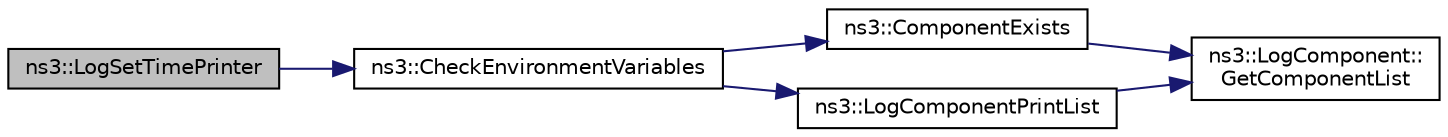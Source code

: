 digraph "ns3::LogSetTimePrinter"
{
 // LATEX_PDF_SIZE
  edge [fontname="Helvetica",fontsize="10",labelfontname="Helvetica",labelfontsize="10"];
  node [fontname="Helvetica",fontsize="10",shape=record];
  rankdir="LR";
  Node1 [label="ns3::LogSetTimePrinter",height=0.2,width=0.4,color="black", fillcolor="grey75", style="filled", fontcolor="black",tooltip="Set the TimePrinter function to be used to prepend log messages with the simulation time."];
  Node1 -> Node2 [color="midnightblue",fontsize="10",style="solid",fontname="Helvetica"];
  Node2 [label="ns3::CheckEnvironmentVariables",height=0.2,width=0.4,color="black", fillcolor="white", style="filled",URL="$group__logging.html#gacdc0bdeb2d8a90089d4fb09c4b8569ff",tooltip="Parse the NS_LOG environment variable."];
  Node2 -> Node3 [color="midnightblue",fontsize="10",style="solid",fontname="Helvetica"];
  Node3 [label="ns3::ComponentExists",height=0.2,width=0.4,color="black", fillcolor="white", style="filled",URL="$group__logging.html#gaadcc698770aae684c54dbd1ef4e4b37a",tooltip="Check if a log component exists."];
  Node3 -> Node4 [color="midnightblue",fontsize="10",style="solid",fontname="Helvetica"];
  Node4 [label="ns3::LogComponent::\lGetComponentList",height=0.2,width=0.4,color="black", fillcolor="white", style="filled",URL="$classns3_1_1_log_component.html#a63eb2c0fd93c30f9081443c2fd4bffe9",tooltip="Get the list of LogComponnents."];
  Node2 -> Node5 [color="midnightblue",fontsize="10",style="solid",fontname="Helvetica"];
  Node5 [label="ns3::LogComponentPrintList",height=0.2,width=0.4,color="black", fillcolor="white", style="filled",URL="$namespacens3.html#a5252703c3f8260fd6dc609f1b276e57c",tooltip="Print the list of logging messages available."];
  Node5 -> Node4 [color="midnightblue",fontsize="10",style="solid",fontname="Helvetica"];
}
